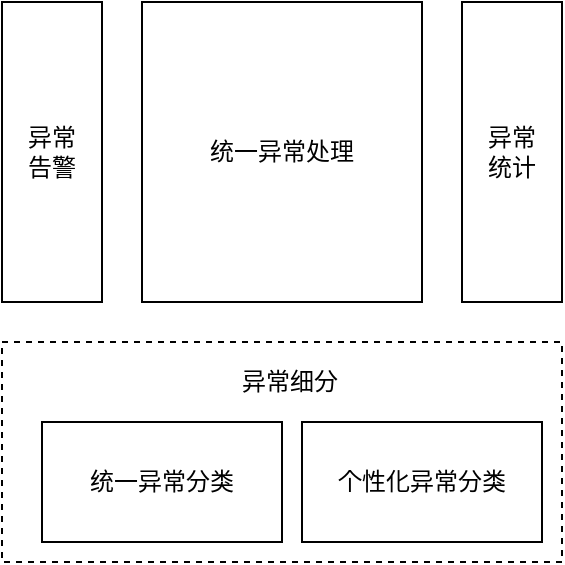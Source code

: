 <mxfile version="15.2.7" type="github" pages="3">
  <diagram id="X8XV4JYFVJCBJvEmxfJB" name="第 1 页">
    <mxGraphModel dx="1422" dy="762" grid="1" gridSize="10" guides="1" tooltips="1" connect="1" arrows="1" fold="1" page="1" pageScale="1" pageWidth="827" pageHeight="1169" math="0" shadow="0">
      <root>
        <mxCell id="0" />
        <mxCell id="1" parent="0" />
        <mxCell id="1BGiTIsWGFlXNldc2Lk3-1" value="统一异常处理" style="rounded=0;whiteSpace=wrap;html=1;" parent="1" vertex="1">
          <mxGeometry x="290" y="170" width="140" height="150" as="geometry" />
        </mxCell>
        <mxCell id="1BGiTIsWGFlXNldc2Lk3-2" value="异常&lt;br&gt;告警" style="rounded=0;whiteSpace=wrap;html=1;" parent="1" vertex="1">
          <mxGeometry x="220" y="170" width="50" height="150" as="geometry" />
        </mxCell>
        <mxCell id="1BGiTIsWGFlXNldc2Lk3-3" value="异常&lt;br&gt;统计" style="rounded=0;whiteSpace=wrap;html=1;" parent="1" vertex="1">
          <mxGeometry x="450" y="170" width="50" height="150" as="geometry" />
        </mxCell>
        <mxCell id="1BGiTIsWGFlXNldc2Lk3-4" value="" style="rounded=0;whiteSpace=wrap;html=1;dashed=1;" parent="1" vertex="1">
          <mxGeometry x="220" y="340" width="280" height="110" as="geometry" />
        </mxCell>
        <mxCell id="1BGiTIsWGFlXNldc2Lk3-5" value="统一异常分类" style="rounded=0;whiteSpace=wrap;html=1;" parent="1" vertex="1">
          <mxGeometry x="240" y="380" width="120" height="60" as="geometry" />
        </mxCell>
        <mxCell id="1BGiTIsWGFlXNldc2Lk3-6" value="个性化异常分类" style="rounded=0;whiteSpace=wrap;html=1;" parent="1" vertex="1">
          <mxGeometry x="370" y="380" width="120" height="60" as="geometry" />
        </mxCell>
        <mxCell id="1BGiTIsWGFlXNldc2Lk3-7" value="异常细分" style="text;html=1;strokeColor=none;fillColor=none;align=center;verticalAlign=middle;whiteSpace=wrap;rounded=0;" parent="1" vertex="1">
          <mxGeometry x="314" y="350" width="100" height="20" as="geometry" />
        </mxCell>
      </root>
    </mxGraphModel>
  </diagram>
  <diagram id="FTWYCh5b2sKpngJwO609" name="第 2 页">
    <mxGraphModel dx="981" dy="526" grid="1" gridSize="10" guides="1" tooltips="1" connect="1" arrows="1" fold="1" page="1" pageScale="1" pageWidth="827" pageHeight="1169" math="0" shadow="0">
      <root>
        <mxCell id="wP6ciu8tKWNJ9fQp4GgJ-0" />
        <mxCell id="wP6ciu8tKWNJ9fQp4GgJ-1" parent="wP6ciu8tKWNJ9fQp4GgJ-0" />
        <mxCell id="qWNUlP4VJl5cVdoGboep-8" value="" style="rounded=0;whiteSpace=wrap;html=1;dashed=1;" vertex="1" parent="wP6ciu8tKWNJ9fQp4GgJ-1">
          <mxGeometry x="422" y="180" width="80" height="20" as="geometry" />
        </mxCell>
        <mxCell id="qWNUlP4VJl5cVdoGboep-4" value="" style="rounded=1;whiteSpace=wrap;html=1;" vertex="1" parent="wP6ciu8tKWNJ9fQp4GgJ-1">
          <mxGeometry x="414" y="440" width="96" height="50" as="geometry" />
        </mxCell>
        <mxCell id="wP6ciu8tKWNJ9fQp4GgJ-2" value="初始状态模型" style="rounded=1;whiteSpace=wrap;html=1;" parent="wP6ciu8tKWNJ9fQp4GgJ-1" vertex="1">
          <mxGeometry x="345" y="210" width="120" height="60" as="geometry" />
        </mxCell>
        <mxCell id="wP6ciu8tKWNJ9fQp4GgJ-9" style="edgeStyle=orthogonalEdgeStyle;rounded=0;orthogonalLoop=1;jettySize=auto;html=1;exitX=0.5;exitY=1;exitDx=0;exitDy=0;entryX=0.5;entryY=0;entryDx=0;entryDy=0;" parent="wP6ciu8tKWNJ9fQp4GgJ-1" source="wP6ciu8tKWNJ9fQp4GgJ-3" target="wP6ciu8tKWNJ9fQp4GgJ-2" edge="1">
          <mxGeometry relative="1" as="geometry" />
        </mxCell>
        <mxCell id="wP6ciu8tKWNJ9fQp4GgJ-3" value="" style="rounded=1;whiteSpace=wrap;html=1;" parent="wP6ciu8tKWNJ9fQp4GgJ-1" vertex="1">
          <mxGeometry x="345" y="110" width="120" height="60" as="geometry" />
        </mxCell>
        <mxCell id="wP6ciu8tKWNJ9fQp4GgJ-4" value="" style="endArrow=classic;html=1;exitX=0.5;exitY=1;exitDx=0;exitDy=0;" parent="wP6ciu8tKWNJ9fQp4GgJ-1" source="wP6ciu8tKWNJ9fQp4GgJ-2" edge="1">
          <mxGeometry width="50" height="50" relative="1" as="geometry">
            <mxPoint x="565" y="420" as="sourcePoint" />
            <mxPoint x="405" y="320" as="targetPoint" />
          </mxGeometry>
        </mxCell>
        <mxCell id="wP6ciu8tKWNJ9fQp4GgJ-5" value="可使用状态模型" style="rounded=1;whiteSpace=wrap;html=1;" parent="wP6ciu8tKWNJ9fQp4GgJ-1" vertex="1">
          <mxGeometry x="345" y="320" width="120" height="60" as="geometry" />
        </mxCell>
        <mxCell id="wP6ciu8tKWNJ9fQp4GgJ-6" value="通知用户" style="text;html=1;strokeColor=none;fillColor=none;align=center;verticalAlign=middle;whiteSpace=wrap;rounded=0;" parent="wP6ciu8tKWNJ9fQp4GgJ-1" vertex="1">
          <mxGeometry x="375" y="280" width="60" height="20" as="geometry" />
        </mxCell>
        <mxCell id="wP6ciu8tKWNJ9fQp4GgJ-7" value="手动" style="rounded=0;whiteSpace=wrap;html=1;dashed=1;" parent="wP6ciu8tKWNJ9fQp4GgJ-1" vertex="1">
          <mxGeometry x="355" y="120" width="50" height="40" as="geometry" />
        </mxCell>
        <mxCell id="wP6ciu8tKWNJ9fQp4GgJ-8" value="定时" style="rounded=0;whiteSpace=wrap;html=1;dashed=1;" parent="wP6ciu8tKWNJ9fQp4GgJ-1" vertex="1">
          <mxGeometry x="405" y="120" width="50" height="40" as="geometry" />
        </mxCell>
        <mxCell id="wP6ciu8tKWNJ9fQp4GgJ-10" value="接入" style="text;html=1;strokeColor=none;fillColor=none;align=center;verticalAlign=middle;whiteSpace=wrap;rounded=0;" parent="wP6ciu8tKWNJ9fQp4GgJ-1" vertex="1">
          <mxGeometry x="385" y="180" width="40" height="20" as="geometry" />
        </mxCell>
        <mxCell id="wP6ciu8tKWNJ9fQp4GgJ-12" value="" style="rounded=1;whiteSpace=wrap;html=1;" parent="wP6ciu8tKWNJ9fQp4GgJ-1" vertex="1">
          <mxGeometry x="304" y="440" width="96" height="50" as="geometry" />
        </mxCell>
        <mxCell id="wP6ciu8tKWNJ9fQp4GgJ-17" value="时效性更新" style="rounded=0;whiteSpace=wrap;html=1;dashed=1;" parent="wP6ciu8tKWNJ9fQp4GgJ-1" vertex="1">
          <mxGeometry x="319.5" y="450" width="65" height="30" as="geometry" />
        </mxCell>
        <mxCell id="wP6ciu8tKWNJ9fQp4GgJ-18" value="健康度检查" style="rounded=0;whiteSpace=wrap;html=1;dashed=1;" parent="wP6ciu8tKWNJ9fQp4GgJ-1" vertex="1">
          <mxGeometry x="429.5" y="450" width="65" height="30" as="geometry" />
        </mxCell>
        <mxCell id="wP6ciu8tKWNJ9fQp4GgJ-28" value="" style="rounded=1;whiteSpace=wrap;html=1;" parent="wP6ciu8tKWNJ9fQp4GgJ-1" vertex="1">
          <mxGeometry x="40" y="250" width="190" height="200" as="geometry" />
        </mxCell>
        <mxCell id="wP6ciu8tKWNJ9fQp4GgJ-30" value="数据分层" style="rounded=0;whiteSpace=wrap;html=1;dashed=1;" parent="wP6ciu8tKWNJ9fQp4GgJ-1" vertex="1">
          <mxGeometry x="80" y="410" width="50" height="30" as="geometry" />
        </mxCell>
        <mxCell id="wP6ciu8tKWNJ9fQp4GgJ-31" value="业务" style="rounded=0;whiteSpace=wrap;html=1;dashed=1;" parent="wP6ciu8tKWNJ9fQp4GgJ-1" vertex="1">
          <mxGeometry x="80" y="360" width="50" height="30" as="geometry" />
        </mxCell>
        <mxCell id="wP6ciu8tKWNJ9fQp4GgJ-32" value="站点" style="rounded=0;whiteSpace=wrap;html=1;dashed=1;" parent="wP6ciu8tKWNJ9fQp4GgJ-1" vertex="1">
          <mxGeometry x="80" y="310" width="50" height="30" as="geometry" />
        </mxCell>
        <mxCell id="wP6ciu8tKWNJ9fQp4GgJ-33" value="关键词" style="rounded=0;whiteSpace=wrap;html=1;dashed=1;" parent="wP6ciu8tKWNJ9fQp4GgJ-1" vertex="1">
          <mxGeometry x="80" y="260" width="50" height="30" as="geometry" />
        </mxCell>
        <mxCell id="wP6ciu8tKWNJ9fQp4GgJ-35" value="维度" style="rounded=0;whiteSpace=wrap;html=1;dashed=1;" parent="wP6ciu8tKWNJ9fQp4GgJ-1" vertex="1">
          <mxGeometry x="150" y="330" width="50" height="30" as="geometry" />
        </mxCell>
        <mxCell id="wP6ciu8tKWNJ9fQp4GgJ-36" value="指标" style="rounded=0;whiteSpace=wrap;html=1;dashed=1;" parent="wP6ciu8tKWNJ9fQp4GgJ-1" vertex="1">
          <mxGeometry x="150" y="380" width="50" height="30" as="geometry" />
        </mxCell>
        <mxCell id="wP6ciu8tKWNJ9fQp4GgJ-38" value="" style="endArrow=classic;html=1;exitX=1;exitY=0.5;exitDx=0;exitDy=0;entryX=0;entryY=0.5;entryDx=0;entryDy=0;startArrow=none;" parent="wP6ciu8tKWNJ9fQp4GgJ-1" source="wP6ciu8tKWNJ9fQp4GgJ-28" target="wP6ciu8tKWNJ9fQp4GgJ-5" edge="1">
          <mxGeometry width="50" height="50" relative="1" as="geometry">
            <mxPoint x="320" y="350" as="sourcePoint" />
            <mxPoint x="330" y="330" as="targetPoint" />
          </mxGeometry>
        </mxCell>
        <mxCell id="wP6ciu8tKWNJ9fQp4GgJ-41" value="" style="endArrow=none;dashed=1;html=1;" parent="wP6ciu8tKWNJ9fQp4GgJ-1" edge="1">
          <mxGeometry width="50" height="50" relative="1" as="geometry">
            <mxPoint x="280" y="580" as="sourcePoint" />
            <mxPoint x="280" y="80" as="targetPoint" />
          </mxGeometry>
        </mxCell>
        <mxCell id="wP6ciu8tKWNJ9fQp4GgJ-42" value="检索" style="text;html=1;strokeColor=none;fillColor=none;align=center;verticalAlign=middle;whiteSpace=wrap;rounded=0;" parent="wP6ciu8tKWNJ9fQp4GgJ-1" vertex="1">
          <mxGeometry x="240" y="340" width="40" height="20" as="geometry" />
        </mxCell>
        <mxCell id="wP6ciu8tKWNJ9fQp4GgJ-45" value="" style="rounded=1;whiteSpace=wrap;html=1;" parent="wP6ciu8tKWNJ9fQp4GgJ-1" vertex="1">
          <mxGeometry x="600" y="250" width="190" height="200" as="geometry" />
        </mxCell>
        <mxCell id="wP6ciu8tKWNJ9fQp4GgJ-46" value="基础（自适应）信息" style="rounded=0;whiteSpace=wrap;html=1;dashed=1;" parent="wP6ciu8tKWNJ9fQp4GgJ-1" vertex="1">
          <mxGeometry x="630" y="270" width="120" height="40" as="geometry" />
        </mxCell>
        <mxCell id="wP6ciu8tKWNJ9fQp4GgJ-47" value="管理（自定义）信息" style="rounded=0;whiteSpace=wrap;html=1;dashed=1;" parent="wP6ciu8tKWNJ9fQp4GgJ-1" vertex="1">
          <mxGeometry x="630" y="330" width="120" height="40" as="geometry" />
        </mxCell>
        <mxCell id="wP6ciu8tKWNJ9fQp4GgJ-48" value="FAQ" style="rounded=0;whiteSpace=wrap;html=1;dashed=1;" parent="wP6ciu8tKWNJ9fQp4GgJ-1" vertex="1">
          <mxGeometry x="630" y="390" width="120" height="40" as="geometry" />
        </mxCell>
        <mxCell id="wP6ciu8tKWNJ9fQp4GgJ-49" value="" style="endArrow=classic;html=1;entryX=0;entryY=0.5;entryDx=0;entryDy=0;exitX=1;exitY=0.5;exitDx=0;exitDy=0;startArrow=none;" parent="wP6ciu8tKWNJ9fQp4GgJ-1" source="wP6ciu8tKWNJ9fQp4GgJ-51" target="wP6ciu8tKWNJ9fQp4GgJ-45" edge="1">
          <mxGeometry width="50" height="50" relative="1" as="geometry">
            <mxPoint x="390" y="390" as="sourcePoint" />
            <mxPoint x="440" y="340" as="targetPoint" />
          </mxGeometry>
        </mxCell>
        <mxCell id="wP6ciu8tKWNJ9fQp4GgJ-50" value="" style="endArrow=none;dashed=1;html=1;" parent="wP6ciu8tKWNJ9fQp4GgJ-1" edge="1">
          <mxGeometry width="50" height="50" relative="1" as="geometry">
            <mxPoint x="520" y="585" as="sourcePoint" />
            <mxPoint x="520" y="85" as="targetPoint" />
          </mxGeometry>
        </mxCell>
        <mxCell id="wP6ciu8tKWNJ9fQp4GgJ-51" value="详情" style="text;html=1;strokeColor=none;fillColor=none;align=center;verticalAlign=middle;whiteSpace=wrap;rounded=0;" parent="wP6ciu8tKWNJ9fQp4GgJ-1" vertex="1">
          <mxGeometry x="530" y="340" width="40" height="20" as="geometry" />
        </mxCell>
        <mxCell id="wP6ciu8tKWNJ9fQp4GgJ-52" value="" style="endArrow=none;html=1;entryX=0;entryY=0.5;entryDx=0;entryDy=0;exitX=1;exitY=0.5;exitDx=0;exitDy=0;" parent="wP6ciu8tKWNJ9fQp4GgJ-1" source="wP6ciu8tKWNJ9fQp4GgJ-5" target="wP6ciu8tKWNJ9fQp4GgJ-51" edge="1">
          <mxGeometry width="50" height="50" relative="1" as="geometry">
            <mxPoint x="465" y="350" as="sourcePoint" />
            <mxPoint x="570" y="350" as="targetPoint" />
          </mxGeometry>
        </mxCell>
        <mxCell id="qWNUlP4VJl5cVdoGboep-0" value="主题" style="rounded=0;whiteSpace=wrap;html=1;dashed=1;" vertex="1" parent="wP6ciu8tKWNJ9fQp4GgJ-1">
          <mxGeometry x="150" y="275" width="50" height="30" as="geometry" />
        </mxCell>
        <mxCell id="qWNUlP4VJl5cVdoGboep-1" value="" style="endArrow=classic;html=1;entryX=0.5;entryY=1;entryDx=0;entryDy=0;exitX=0.5;exitY=0;exitDx=0;exitDy=0;" edge="1" parent="wP6ciu8tKWNJ9fQp4GgJ-1" source="wP6ciu8tKWNJ9fQp4GgJ-12" target="wP6ciu8tKWNJ9fQp4GgJ-5">
          <mxGeometry width="50" height="50" relative="1" as="geometry">
            <mxPoint x="360" y="430" as="sourcePoint" />
            <mxPoint x="390" y="390" as="targetPoint" />
          </mxGeometry>
        </mxCell>
        <mxCell id="qWNUlP4VJl5cVdoGboep-5" value="" style="endArrow=classic;html=1;entryX=0.5;entryY=1;entryDx=0;entryDy=0;exitX=0.5;exitY=0;exitDx=0;exitDy=0;" edge="1" parent="wP6ciu8tKWNJ9fQp4GgJ-1" source="qWNUlP4VJl5cVdoGboep-4" target="wP6ciu8tKWNJ9fQp4GgJ-5">
          <mxGeometry width="50" height="50" relative="1" as="geometry">
            <mxPoint x="362" y="450.0" as="sourcePoint" />
            <mxPoint x="415" y="390.0" as="targetPoint" />
          </mxGeometry>
        </mxCell>
        <mxCell id="qWNUlP4VJl5cVdoGboep-6" value="通知用户" style="edgeLabel;html=1;align=center;verticalAlign=middle;resizable=0;points=[];" vertex="1" connectable="0" parent="qWNUlP4VJl5cVdoGboep-5">
          <mxGeometry x="-0.433" y="-1" relative="1" as="geometry">
            <mxPoint as="offset" />
          </mxGeometry>
        </mxCell>
        <mxCell id="qWNUlP4VJl5cVdoGboep-7" value="标准化校验" style="text;html=1;strokeColor=none;fillColor=none;align=center;verticalAlign=middle;whiteSpace=wrap;rounded=0;" vertex="1" parent="wP6ciu8tKWNJ9fQp4GgJ-1">
          <mxGeometry x="425" y="185" width="65" height="10" as="geometry" />
        </mxCell>
      </root>
    </mxGraphModel>
  </diagram>
  <diagram id="xrWSB3MPOiHwL2h_G5uV" name="第 3 页">
    <mxGraphModel dx="1185" dy="635" grid="1" gridSize="10" guides="1" tooltips="1" connect="1" arrows="1" fold="1" page="1" pageScale="1" pageWidth="827" pageHeight="1169" math="0" shadow="0">
      <root>
        <mxCell id="x0SMtlPyE_4ypMjNFyIT-0" />
        <mxCell id="x0SMtlPyE_4ypMjNFyIT-1" parent="x0SMtlPyE_4ypMjNFyIT-0" />
        <mxCell id="x0SMtlPyE_4ypMjNFyIT-2" value="" style="rounded=0;whiteSpace=wrap;html=1;" vertex="1" parent="x0SMtlPyE_4ypMjNFyIT-1">
          <mxGeometry x="50" y="130" width="280" height="280" as="geometry" />
        </mxCell>
        <mxCell id="x0SMtlPyE_4ypMjNFyIT-3" value="" style="rounded=0;whiteSpace=wrap;html=1;" vertex="1" parent="x0SMtlPyE_4ypMjNFyIT-1">
          <mxGeometry x="400" y="130" width="250" height="280" as="geometry" />
        </mxCell>
        <mxCell id="x0SMtlPyE_4ypMjNFyIT-4" value="" style="rounded=0;whiteSpace=wrap;html=1;" vertex="1" parent="x0SMtlPyE_4ypMjNFyIT-1">
          <mxGeometry x="110" y="170" width="190" height="170" as="geometry" />
        </mxCell>
        <mxCell id="x0SMtlPyE_4ypMjNFyIT-5" value="ReplicatedMergeeTree" style="text;html=1;strokeColor=none;fillColor=none;align=center;verticalAlign=middle;whiteSpace=wrap;rounded=0;" vertex="1" parent="x0SMtlPyE_4ypMjNFyIT-1">
          <mxGeometry x="120" y="140" width="140" height="20" as="geometry" />
        </mxCell>
        <mxCell id="x0SMtlPyE_4ypMjNFyIT-6" value="ReplicatedMergeeTree" style="text;html=1;strokeColor=none;fillColor=none;align=center;verticalAlign=middle;whiteSpace=wrap;rounded=0;" vertex="1" parent="x0SMtlPyE_4ypMjNFyIT-1">
          <mxGeometry x="460" y="150" width="140" height="20" as="geometry" />
        </mxCell>
        <mxCell id="x0SMtlPyE_4ypMjNFyIT-7" value="" style="rounded=0;whiteSpace=wrap;html=1;" vertex="1" parent="x0SMtlPyE_4ypMjNFyIT-1">
          <mxGeometry x="440" y="170" width="160" height="160" as="geometry" />
        </mxCell>
        <mxCell id="x0SMtlPyE_4ypMjNFyIT-8" value="MergeeTree" style="text;html=1;strokeColor=none;fillColor=none;align=center;verticalAlign=middle;whiteSpace=wrap;rounded=0;" vertex="1" parent="x0SMtlPyE_4ypMjNFyIT-1">
          <mxGeometry x="135" y="180" width="110" height="20" as="geometry" />
        </mxCell>
        <mxCell id="x0SMtlPyE_4ypMjNFyIT-10" value="内存缓冲区" style="rounded=1;whiteSpace=wrap;html=1;" vertex="1" parent="x0SMtlPyE_4ypMjNFyIT-1">
          <mxGeometry x="147.5" y="210" width="85" height="20" as="geometry" />
        </mxCell>
        <mxCell id="x0SMtlPyE_4ypMjNFyIT-14" value="" style="rounded=0;whiteSpace=wrap;html=1;" vertex="1" parent="x0SMtlPyE_4ypMjNFyIT-1">
          <mxGeometry x="120" y="250" width="170" height="80" as="geometry" />
        </mxCell>
        <mxCell id="x0SMtlPyE_4ypMjNFyIT-12" value="临时文件" style="rounded=1;whiteSpace=wrap;html=1;" vertex="1" parent="x0SMtlPyE_4ypMjNFyIT-1">
          <mxGeometry x="147.5" y="260" width="85" height="20" as="geometry" />
        </mxCell>
        <mxCell id="x0SMtlPyE_4ypMjNFyIT-11" value="正式分区" style="rounded=1;whiteSpace=wrap;html=1;" vertex="1" parent="x0SMtlPyE_4ypMjNFyIT-1">
          <mxGeometry x="147.5" y="300" width="85" height="20" as="geometry" />
        </mxCell>
        <mxCell id="x0SMtlPyE_4ypMjNFyIT-17" value="磁盘" style="text;html=1;strokeColor=none;fillColor=none;align=center;verticalAlign=middle;whiteSpace=wrap;rounded=0;" vertex="1" parent="x0SMtlPyE_4ypMjNFyIT-1">
          <mxGeometry x="250" y="290" width="40" height="20" as="geometry" />
        </mxCell>
        <mxCell id="x0SMtlPyE_4ypMjNFyIT-18" value="" style="endArrow=classic;html=1;exitX=0.5;exitY=1;exitDx=0;exitDy=0;entryX=0.5;entryY=0;entryDx=0;entryDy=0;" edge="1" parent="x0SMtlPyE_4ypMjNFyIT-1" source="x0SMtlPyE_4ypMjNFyIT-10" target="x0SMtlPyE_4ypMjNFyIT-12">
          <mxGeometry width="50" height="50" relative="1" as="geometry">
            <mxPoint x="180" y="270" as="sourcePoint" />
            <mxPoint x="230" y="220" as="targetPoint" />
          </mxGeometry>
        </mxCell>
        <mxCell id="x0SMtlPyE_4ypMjNFyIT-19" value="" style="endArrow=classic;html=1;entryX=0.5;entryY=0;entryDx=0;entryDy=0;" edge="1" parent="x0SMtlPyE_4ypMjNFyIT-1">
          <mxGeometry width="50" height="50" relative="1" as="geometry">
            <mxPoint x="190" y="280" as="sourcePoint" />
            <mxPoint x="189.5" y="300" as="targetPoint" />
          </mxGeometry>
        </mxCell>
        <mxCell id="x0SMtlPyE_4ypMjNFyIT-20" value="" style="rounded=1;whiteSpace=wrap;html=1;" vertex="1" parent="x0SMtlPyE_4ypMjNFyIT-1">
          <mxGeometry x="110" y="350" width="490" height="40" as="geometry" />
        </mxCell>
        <mxCell id="x0SMtlPyE_4ypMjNFyIT-21" value="zookeeper" style="text;html=1;strokeColor=none;fillColor=none;align=center;verticalAlign=middle;whiteSpace=wrap;rounded=0;" vertex="1" parent="x0SMtlPyE_4ypMjNFyIT-1">
          <mxGeometry x="60" y="365" width="40" height="20" as="geometry" />
        </mxCell>
        <mxCell id="x0SMtlPyE_4ypMjNFyIT-22" value="logEntry / MutationEntry" style="rounded=0;whiteSpace=wrap;html=1;" vertex="1" parent="x0SMtlPyE_4ypMjNFyIT-1">
          <mxGeometry x="135" y="355" width="140" height="25" as="geometry" />
        </mxCell>
        <mxCell id="x0SMtlPyE_4ypMjNFyIT-23" value="logEntry / MutationEntry" style="rounded=0;whiteSpace=wrap;html=1;" vertex="1" parent="x0SMtlPyE_4ypMjNFyIT-1">
          <mxGeometry x="445" y="355" width="150" height="25" as="geometry" />
        </mxCell>
        <mxCell id="x0SMtlPyE_4ypMjNFyIT-24" value="MergeeTree" style="text;html=1;strokeColor=none;fillColor=none;align=center;verticalAlign=middle;whiteSpace=wrap;rounded=0;" vertex="1" parent="x0SMtlPyE_4ypMjNFyIT-1">
          <mxGeometry x="460" y="190" width="110" height="20" as="geometry" />
        </mxCell>
      </root>
    </mxGraphModel>
  </diagram>
</mxfile>
